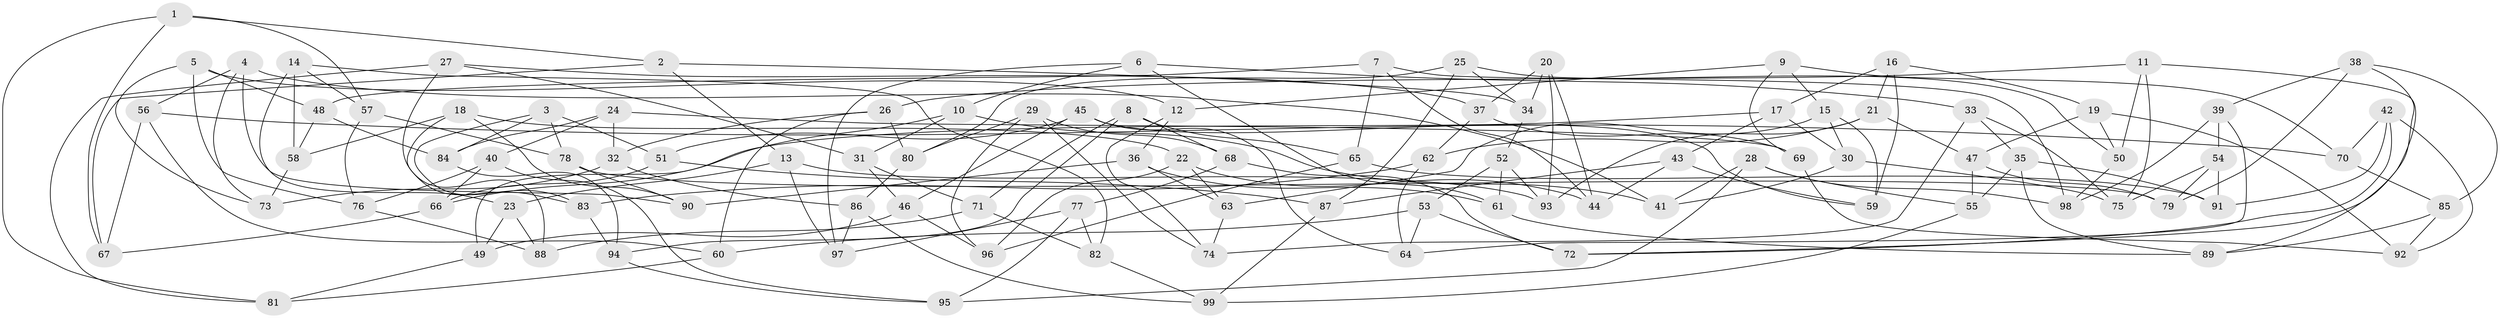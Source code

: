 // coarse degree distribution, {11: 0.13793103448275862, 6: 0.20689655172413793, 12: 0.034482758620689655, 8: 0.06896551724137931, 9: 0.06896551724137931, 4: 0.13793103448275862, 5: 0.10344827586206896, 14: 0.034482758620689655, 7: 0.1724137931034483, 10: 0.034482758620689655}
// Generated by graph-tools (version 1.1) at 2025/20/03/04/25 18:20:28]
// undirected, 99 vertices, 198 edges
graph export_dot {
graph [start="1"]
  node [color=gray90,style=filled];
  1;
  2;
  3;
  4;
  5;
  6;
  7;
  8;
  9;
  10;
  11;
  12;
  13;
  14;
  15;
  16;
  17;
  18;
  19;
  20;
  21;
  22;
  23;
  24;
  25;
  26;
  27;
  28;
  29;
  30;
  31;
  32;
  33;
  34;
  35;
  36;
  37;
  38;
  39;
  40;
  41;
  42;
  43;
  44;
  45;
  46;
  47;
  48;
  49;
  50;
  51;
  52;
  53;
  54;
  55;
  56;
  57;
  58;
  59;
  60;
  61;
  62;
  63;
  64;
  65;
  66;
  67;
  68;
  69;
  70;
  71;
  72;
  73;
  74;
  75;
  76;
  77;
  78;
  79;
  80;
  81;
  82;
  83;
  84;
  85;
  86;
  87;
  88;
  89;
  90;
  91;
  92;
  93;
  94;
  95;
  96;
  97;
  98;
  99;
  1 -- 2;
  1 -- 67;
  1 -- 81;
  1 -- 57;
  2 -- 34;
  2 -- 13;
  2 -- 67;
  3 -- 51;
  3 -- 84;
  3 -- 78;
  3 -- 83;
  4 -- 90;
  4 -- 56;
  4 -- 73;
  4 -- 41;
  5 -- 76;
  5 -- 12;
  5 -- 48;
  5 -- 73;
  6 -- 97;
  6 -- 61;
  6 -- 33;
  6 -- 10;
  7 -- 98;
  7 -- 65;
  7 -- 44;
  7 -- 48;
  8 -- 71;
  8 -- 94;
  8 -- 68;
  8 -- 65;
  9 -- 15;
  9 -- 69;
  9 -- 70;
  9 -- 12;
  10 -- 49;
  10 -- 31;
  10 -- 41;
  11 -- 75;
  11 -- 89;
  11 -- 26;
  11 -- 50;
  12 -- 36;
  12 -- 74;
  13 -- 23;
  13 -- 93;
  13 -- 97;
  14 -- 82;
  14 -- 58;
  14 -- 23;
  14 -- 57;
  15 -- 59;
  15 -- 30;
  15 -- 63;
  16 -- 59;
  16 -- 19;
  16 -- 21;
  16 -- 17;
  17 -- 66;
  17 -- 30;
  17 -- 43;
  18 -- 90;
  18 -- 58;
  18 -- 22;
  18 -- 88;
  19 -- 92;
  19 -- 47;
  19 -- 50;
  20 -- 93;
  20 -- 37;
  20 -- 44;
  20 -- 34;
  21 -- 47;
  21 -- 93;
  21 -- 62;
  22 -- 44;
  22 -- 96;
  22 -- 63;
  23 -- 49;
  23 -- 88;
  24 -- 32;
  24 -- 69;
  24 -- 40;
  24 -- 84;
  25 -- 34;
  25 -- 50;
  25 -- 80;
  25 -- 87;
  26 -- 80;
  26 -- 32;
  26 -- 60;
  27 -- 81;
  27 -- 31;
  27 -- 83;
  27 -- 37;
  28 -- 55;
  28 -- 95;
  28 -- 98;
  28 -- 41;
  29 -- 80;
  29 -- 74;
  29 -- 96;
  29 -- 68;
  30 -- 41;
  30 -- 75;
  31 -- 46;
  31 -- 71;
  32 -- 73;
  32 -- 86;
  33 -- 35;
  33 -- 74;
  33 -- 75;
  34 -- 52;
  35 -- 55;
  35 -- 91;
  35 -- 89;
  36 -- 90;
  36 -- 63;
  36 -- 61;
  37 -- 62;
  37 -- 69;
  38 -- 72;
  38 -- 85;
  38 -- 39;
  38 -- 79;
  39 -- 54;
  39 -- 64;
  39 -- 98;
  40 -- 76;
  40 -- 66;
  40 -- 95;
  42 -- 91;
  42 -- 92;
  42 -- 70;
  42 -- 72;
  43 -- 59;
  43 -- 87;
  43 -- 44;
  45 -- 46;
  45 -- 51;
  45 -- 64;
  45 -- 59;
  46 -- 49;
  46 -- 96;
  47 -- 79;
  47 -- 55;
  48 -- 58;
  48 -- 84;
  49 -- 81;
  50 -- 98;
  51 -- 66;
  51 -- 87;
  52 -- 93;
  52 -- 61;
  52 -- 53;
  53 -- 60;
  53 -- 72;
  53 -- 64;
  54 -- 79;
  54 -- 75;
  54 -- 91;
  55 -- 99;
  56 -- 60;
  56 -- 70;
  56 -- 67;
  57 -- 76;
  57 -- 78;
  58 -- 73;
  60 -- 81;
  61 -- 89;
  62 -- 83;
  62 -- 64;
  63 -- 74;
  65 -- 96;
  65 -- 91;
  66 -- 67;
  68 -- 72;
  68 -- 77;
  69 -- 92;
  70 -- 85;
  71 -- 82;
  71 -- 88;
  76 -- 88;
  77 -- 95;
  77 -- 82;
  77 -- 97;
  78 -- 90;
  78 -- 79;
  80 -- 86;
  82 -- 99;
  83 -- 94;
  84 -- 94;
  85 -- 89;
  85 -- 92;
  86 -- 97;
  86 -- 99;
  87 -- 99;
  94 -- 95;
}
